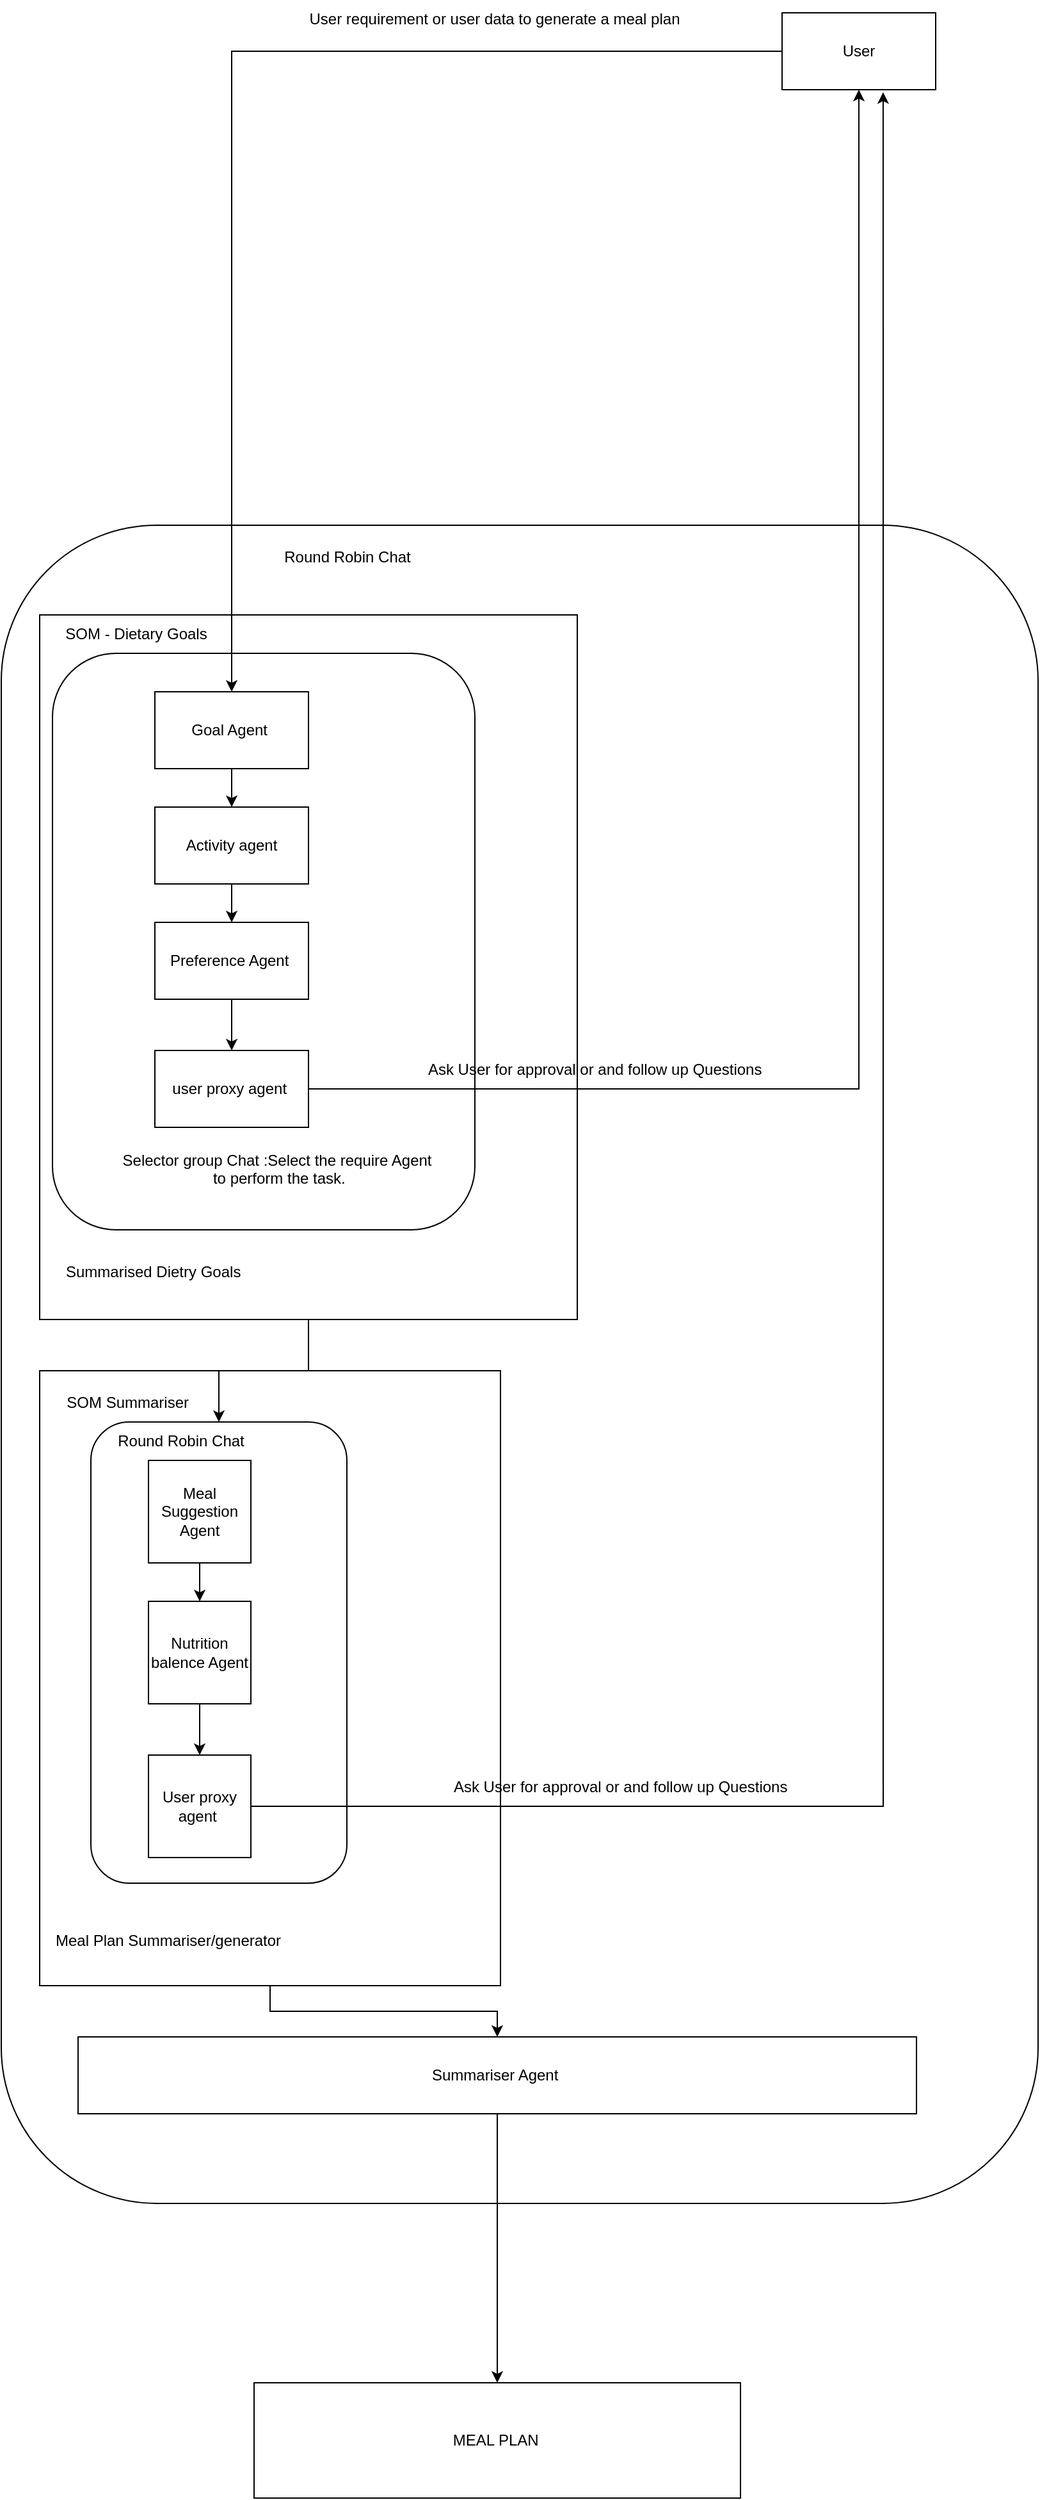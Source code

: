 <mxfile version="28.1.1">
  <diagram name="Page-1" id="K1zOvUCSgUelLYMQg9z7">
    <mxGraphModel dx="1426" dy="1827" grid="1" gridSize="10" guides="1" tooltips="1" connect="1" arrows="1" fold="1" page="1" pageScale="1" pageWidth="850" pageHeight="1100" math="0" shadow="0">
      <root>
        <mxCell id="0" />
        <mxCell id="1" parent="0" />
        <mxCell id="1Q-obEdJ-UqBJn5olbAf-37" value="" style="rounded=1;whiteSpace=wrap;html=1;" vertex="1" parent="1">
          <mxGeometry x="10" y="20" width="810" height="1310" as="geometry" />
        </mxCell>
        <mxCell id="1Q-obEdJ-UqBJn5olbAf-39" value="" style="edgeStyle=orthogonalEdgeStyle;rounded=0;orthogonalLoop=1;jettySize=auto;html=1;" edge="1" parent="1" source="1Q-obEdJ-UqBJn5olbAf-24" target="1Q-obEdJ-UqBJn5olbAf-38">
          <mxGeometry relative="1" as="geometry" />
        </mxCell>
        <mxCell id="1Q-obEdJ-UqBJn5olbAf-24" value="" style="rounded=0;whiteSpace=wrap;html=1;" vertex="1" parent="1">
          <mxGeometry x="40" y="680" width="360" height="480" as="geometry" />
        </mxCell>
        <mxCell id="1Q-obEdJ-UqBJn5olbAf-33" value="" style="rounded=1;whiteSpace=wrap;html=1;" vertex="1" parent="1">
          <mxGeometry x="80" y="720" width="200" height="360" as="geometry" />
        </mxCell>
        <mxCell id="1Q-obEdJ-UqBJn5olbAf-35" value="" style="edgeStyle=orthogonalEdgeStyle;rounded=0;orthogonalLoop=1;jettySize=auto;html=1;" edge="1" parent="1" source="1Q-obEdJ-UqBJn5olbAf-11" target="1Q-obEdJ-UqBJn5olbAf-33">
          <mxGeometry relative="1" as="geometry" />
        </mxCell>
        <mxCell id="1Q-obEdJ-UqBJn5olbAf-11" value="" style="rounded=0;whiteSpace=wrap;html=1;" vertex="1" parent="1">
          <mxGeometry x="40" y="90" width="420" height="550" as="geometry" />
        </mxCell>
        <mxCell id="1Q-obEdJ-UqBJn5olbAf-19" value="" style="rounded=1;whiteSpace=wrap;html=1;" vertex="1" parent="1">
          <mxGeometry x="50" y="120" width="330" height="450" as="geometry" />
        </mxCell>
        <mxCell id="1Q-obEdJ-UqBJn5olbAf-3" style="edgeStyle=orthogonalEdgeStyle;rounded=0;orthogonalLoop=1;jettySize=auto;html=1;entryX=0.5;entryY=0;entryDx=0;entryDy=0;" edge="1" parent="1" source="1Q-obEdJ-UqBJn5olbAf-1" target="1Q-obEdJ-UqBJn5olbAf-2">
          <mxGeometry relative="1" as="geometry" />
        </mxCell>
        <mxCell id="1Q-obEdJ-UqBJn5olbAf-1" value="User" style="rounded=0;whiteSpace=wrap;html=1;" vertex="1" parent="1">
          <mxGeometry x="620" y="-380" width="120" height="60" as="geometry" />
        </mxCell>
        <mxCell id="1Q-obEdJ-UqBJn5olbAf-13" value="" style="edgeStyle=orthogonalEdgeStyle;rounded=0;orthogonalLoop=1;jettySize=auto;html=1;" edge="1" parent="1" source="1Q-obEdJ-UqBJn5olbAf-2" target="1Q-obEdJ-UqBJn5olbAf-5">
          <mxGeometry relative="1" as="geometry" />
        </mxCell>
        <mxCell id="1Q-obEdJ-UqBJn5olbAf-2" value="Goal Agent&amp;nbsp;" style="rounded=0;whiteSpace=wrap;html=1;" vertex="1" parent="1">
          <mxGeometry x="130" y="150" width="120" height="60" as="geometry" />
        </mxCell>
        <mxCell id="1Q-obEdJ-UqBJn5olbAf-4" value="User requirement or user data to generate a meal plan" style="text;html=1;align=center;verticalAlign=middle;resizable=0;points=[];autosize=1;strokeColor=none;fillColor=none;" vertex="1" parent="1">
          <mxGeometry x="240" y="-390" width="310" height="30" as="geometry" />
        </mxCell>
        <mxCell id="1Q-obEdJ-UqBJn5olbAf-14" value="" style="edgeStyle=orthogonalEdgeStyle;rounded=0;orthogonalLoop=1;jettySize=auto;html=1;" edge="1" parent="1" source="1Q-obEdJ-UqBJn5olbAf-5" target="1Q-obEdJ-UqBJn5olbAf-6">
          <mxGeometry relative="1" as="geometry" />
        </mxCell>
        <mxCell id="1Q-obEdJ-UqBJn5olbAf-5" value="Activity agent" style="rounded=0;whiteSpace=wrap;html=1;" vertex="1" parent="1">
          <mxGeometry x="130" y="240" width="120" height="60" as="geometry" />
        </mxCell>
        <mxCell id="1Q-obEdJ-UqBJn5olbAf-16" value="" style="edgeStyle=orthogonalEdgeStyle;rounded=0;orthogonalLoop=1;jettySize=auto;html=1;" edge="1" parent="1" source="1Q-obEdJ-UqBJn5olbAf-6" target="1Q-obEdJ-UqBJn5olbAf-8">
          <mxGeometry relative="1" as="geometry" />
        </mxCell>
        <mxCell id="1Q-obEdJ-UqBJn5olbAf-6" value="Preference Agent&amp;nbsp;" style="rounded=0;whiteSpace=wrap;html=1;" vertex="1" parent="1">
          <mxGeometry x="130" y="330" width="120" height="60" as="geometry" />
        </mxCell>
        <mxCell id="1Q-obEdJ-UqBJn5olbAf-9" style="edgeStyle=orthogonalEdgeStyle;rounded=0;orthogonalLoop=1;jettySize=auto;html=1;entryX=0.5;entryY=1;entryDx=0;entryDy=0;" edge="1" parent="1" source="1Q-obEdJ-UqBJn5olbAf-8" target="1Q-obEdJ-UqBJn5olbAf-1">
          <mxGeometry relative="1" as="geometry" />
        </mxCell>
        <mxCell id="1Q-obEdJ-UqBJn5olbAf-8" value="user proxy agent&amp;nbsp;" style="rounded=0;whiteSpace=wrap;html=1;" vertex="1" parent="1">
          <mxGeometry x="130" y="430" width="120" height="60" as="geometry" />
        </mxCell>
        <mxCell id="1Q-obEdJ-UqBJn5olbAf-10" value="Ask User for approval or and follow up Questions&amp;nbsp;" style="text;html=1;align=center;verticalAlign=middle;resizable=0;points=[];autosize=1;strokeColor=none;fillColor=none;" vertex="1" parent="1">
          <mxGeometry x="330" y="430" width="290" height="30" as="geometry" />
        </mxCell>
        <mxCell id="1Q-obEdJ-UqBJn5olbAf-12" value="Selector group Chat :Select the require Agent&lt;div&gt;&amp;nbsp;to perform the task.&lt;/div&gt;&lt;div&gt;&lt;br&gt;&lt;/div&gt;" style="text;html=1;align=center;verticalAlign=middle;resizable=0;points=[];autosize=1;strokeColor=none;fillColor=none;" vertex="1" parent="1">
          <mxGeometry x="90" y="500" width="270" height="60" as="geometry" />
        </mxCell>
        <mxCell id="1Q-obEdJ-UqBJn5olbAf-21" value="SOM - Dietary Goals" style="text;html=1;align=center;verticalAlign=middle;resizable=0;points=[];autosize=1;strokeColor=none;fillColor=none;" vertex="1" parent="1">
          <mxGeometry x="50" y="90" width="130" height="30" as="geometry" />
        </mxCell>
        <mxCell id="1Q-obEdJ-UqBJn5olbAf-22" value="Summarised Dietry Goals&amp;nbsp;" style="text;html=1;align=center;verticalAlign=middle;resizable=0;points=[];autosize=1;strokeColor=none;fillColor=none;" vertex="1" parent="1">
          <mxGeometry x="50" y="588" width="160" height="30" as="geometry" />
        </mxCell>
        <mxCell id="1Q-obEdJ-UqBJn5olbAf-31" value="" style="edgeStyle=orthogonalEdgeStyle;rounded=0;orthogonalLoop=1;jettySize=auto;html=1;" edge="1" parent="1" source="1Q-obEdJ-UqBJn5olbAf-25" target="1Q-obEdJ-UqBJn5olbAf-26">
          <mxGeometry relative="1" as="geometry" />
        </mxCell>
        <mxCell id="1Q-obEdJ-UqBJn5olbAf-25" value="&lt;div&gt;Meal Suggestion Agent&lt;/div&gt;" style="whiteSpace=wrap;html=1;aspect=fixed;" vertex="1" parent="1">
          <mxGeometry x="125" y="750" width="80" height="80" as="geometry" />
        </mxCell>
        <mxCell id="1Q-obEdJ-UqBJn5olbAf-32" value="" style="edgeStyle=orthogonalEdgeStyle;rounded=0;orthogonalLoop=1;jettySize=auto;html=1;" edge="1" parent="1" source="1Q-obEdJ-UqBJn5olbAf-26" target="1Q-obEdJ-UqBJn5olbAf-28">
          <mxGeometry relative="1" as="geometry" />
        </mxCell>
        <mxCell id="1Q-obEdJ-UqBJn5olbAf-26" value="&lt;div&gt;Nutrition balence Agent&lt;/div&gt;" style="whiteSpace=wrap;html=1;aspect=fixed;" vertex="1" parent="1">
          <mxGeometry x="125" y="860" width="80" height="80" as="geometry" />
        </mxCell>
        <mxCell id="1Q-obEdJ-UqBJn5olbAf-27" value="SOM Summariser&amp;nbsp;" style="text;html=1;align=center;verticalAlign=middle;resizable=0;points=[];autosize=1;strokeColor=none;fillColor=none;" vertex="1" parent="1">
          <mxGeometry x="50" y="690" width="120" height="30" as="geometry" />
        </mxCell>
        <mxCell id="1Q-obEdJ-UqBJn5olbAf-28" value="&lt;div&gt;User proxy agent&amp;nbsp;&lt;/div&gt;" style="whiteSpace=wrap;html=1;aspect=fixed;" vertex="1" parent="1">
          <mxGeometry x="125" y="980" width="80" height="80" as="geometry" />
        </mxCell>
        <mxCell id="1Q-obEdJ-UqBJn5olbAf-29" style="edgeStyle=orthogonalEdgeStyle;rounded=0;orthogonalLoop=1;jettySize=auto;html=1;entryX=0.658;entryY=1.033;entryDx=0;entryDy=0;entryPerimeter=0;" edge="1" parent="1" source="1Q-obEdJ-UqBJn5olbAf-28" target="1Q-obEdJ-UqBJn5olbAf-1">
          <mxGeometry relative="1" as="geometry" />
        </mxCell>
        <mxCell id="1Q-obEdJ-UqBJn5olbAf-30" value="Ask User for approval or and follow up Questions&amp;nbsp;" style="text;html=1;align=center;verticalAlign=middle;resizable=0;points=[];autosize=1;strokeColor=none;fillColor=none;" vertex="1" parent="1">
          <mxGeometry x="350" y="990" width="290" height="30" as="geometry" />
        </mxCell>
        <mxCell id="1Q-obEdJ-UqBJn5olbAf-34" value="Round Robin Chat" style="text;html=1;align=center;verticalAlign=middle;resizable=0;points=[];autosize=1;strokeColor=none;fillColor=none;" vertex="1" parent="1">
          <mxGeometry x="90" y="720" width="120" height="30" as="geometry" />
        </mxCell>
        <mxCell id="1Q-obEdJ-UqBJn5olbAf-36" value="Meal Plan Summariser/generator" style="text;html=1;align=center;verticalAlign=middle;resizable=0;points=[];autosize=1;strokeColor=none;fillColor=none;" vertex="1" parent="1">
          <mxGeometry x="40" y="1110" width="200" height="30" as="geometry" />
        </mxCell>
        <mxCell id="1Q-obEdJ-UqBJn5olbAf-43" style="edgeStyle=orthogonalEdgeStyle;rounded=0;orthogonalLoop=1;jettySize=auto;html=1;entryX=0.5;entryY=0;entryDx=0;entryDy=0;" edge="1" parent="1" source="1Q-obEdJ-UqBJn5olbAf-38" target="1Q-obEdJ-UqBJn5olbAf-42">
          <mxGeometry relative="1" as="geometry" />
        </mxCell>
        <mxCell id="1Q-obEdJ-UqBJn5olbAf-38" value="Summariser Agent&amp;nbsp;" style="rounded=0;whiteSpace=wrap;html=1;" vertex="1" parent="1">
          <mxGeometry x="70" y="1200" width="655" height="60" as="geometry" />
        </mxCell>
        <mxCell id="1Q-obEdJ-UqBJn5olbAf-40" value="Round Robin Chat" style="text;html=1;align=center;verticalAlign=middle;resizable=0;points=[];autosize=1;strokeColor=none;fillColor=none;" vertex="1" parent="1">
          <mxGeometry x="220" y="30" width="120" height="30" as="geometry" />
        </mxCell>
        <mxCell id="1Q-obEdJ-UqBJn5olbAf-42" value="MEAL PLAN&amp;nbsp;" style="whiteSpace=wrap;html=1;" vertex="1" parent="1">
          <mxGeometry x="207.5" y="1470" width="380" height="90" as="geometry" />
        </mxCell>
      </root>
    </mxGraphModel>
  </diagram>
</mxfile>
